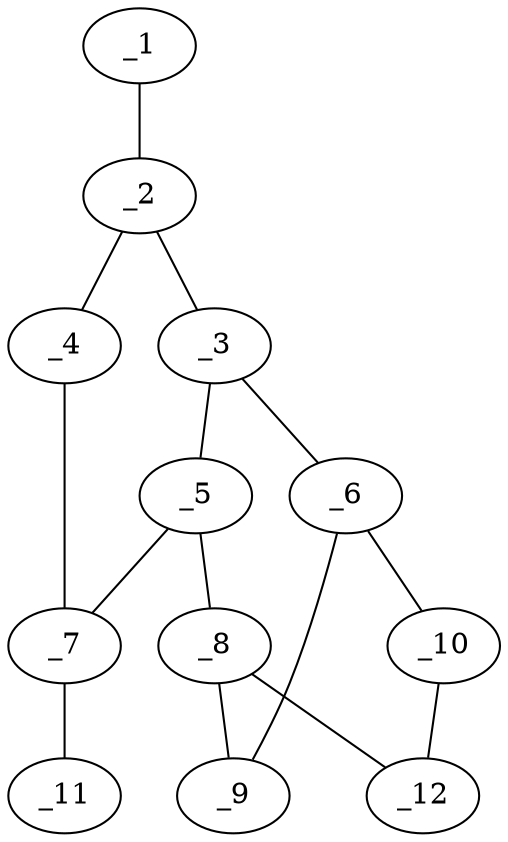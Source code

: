 graph molid58030 {
	_1	 [charge=0,
		chem=2,
		symbol="O  ",
		x="3.7601",
		y="-2.3349"];
	_2	 [charge=0,
		chem=1,
		symbol="C  ",
		x="3.5522",
		y="-1.3568"];
	_1 -- _2	 [valence=2];
	_3	 [charge=0,
		chem=1,
		symbol="C  ",
		x="4.2213",
		y="-0.6136"];
	_2 -- _3	 [valence=1];
	_4	 [charge=0,
		chem=2,
		symbol="O  ",
		x="2.6386",
		y="-0.95"];
	_2 -- _4	 [valence=1];
	_5	 [charge=0,
		chem=1,
		symbol="C  ",
		x="3.7213",
		y="0.2524"];
	_3 -- _5	 [valence=2];
	_6	 [charge=0,
		chem=1,
		symbol="C  ",
		x="5.9533",
		y="0.3864"];
	_3 -- _6	 [valence=1];
	_7	 [charge=0,
		chem=1,
		symbol="C  ",
		x="2.7431",
		y="0.0445"];
	_4 -- _7	 [valence=1];
	_5 -- _7	 [valence=1];
	_8	 [charge=0,
		chem=1,
		symbol="C  ",
		x="6.2122",
		y="1.3523"];
	_5 -- _8	 [valence=1];
	_9	 [charge=0,
		chem=2,
		symbol="O  ",
		x="5.4755",
		y="2.3349"];
	_6 -- _9	 [valence=1];
	_10	 [charge=0,
		chem=1,
		symbol="C  ",
		x="7.7853",
		y="-0.3724"];
	_6 -- _10	 [valence=1];
	_11	 [charge=0,
		chem=2,
		symbol="O  ",
		x=2,
		y="0.7136"];
	_7 -- _11	 [valence=2];
	_8 -- _9	 [valence=1];
	_12	 [charge=0,
		chem=1,
		symbol="C  ",
		x="8.0441",
		y="0.5935"];
	_8 -- _12	 [valence=1];
	_10 -- _12	 [valence=2];
}
